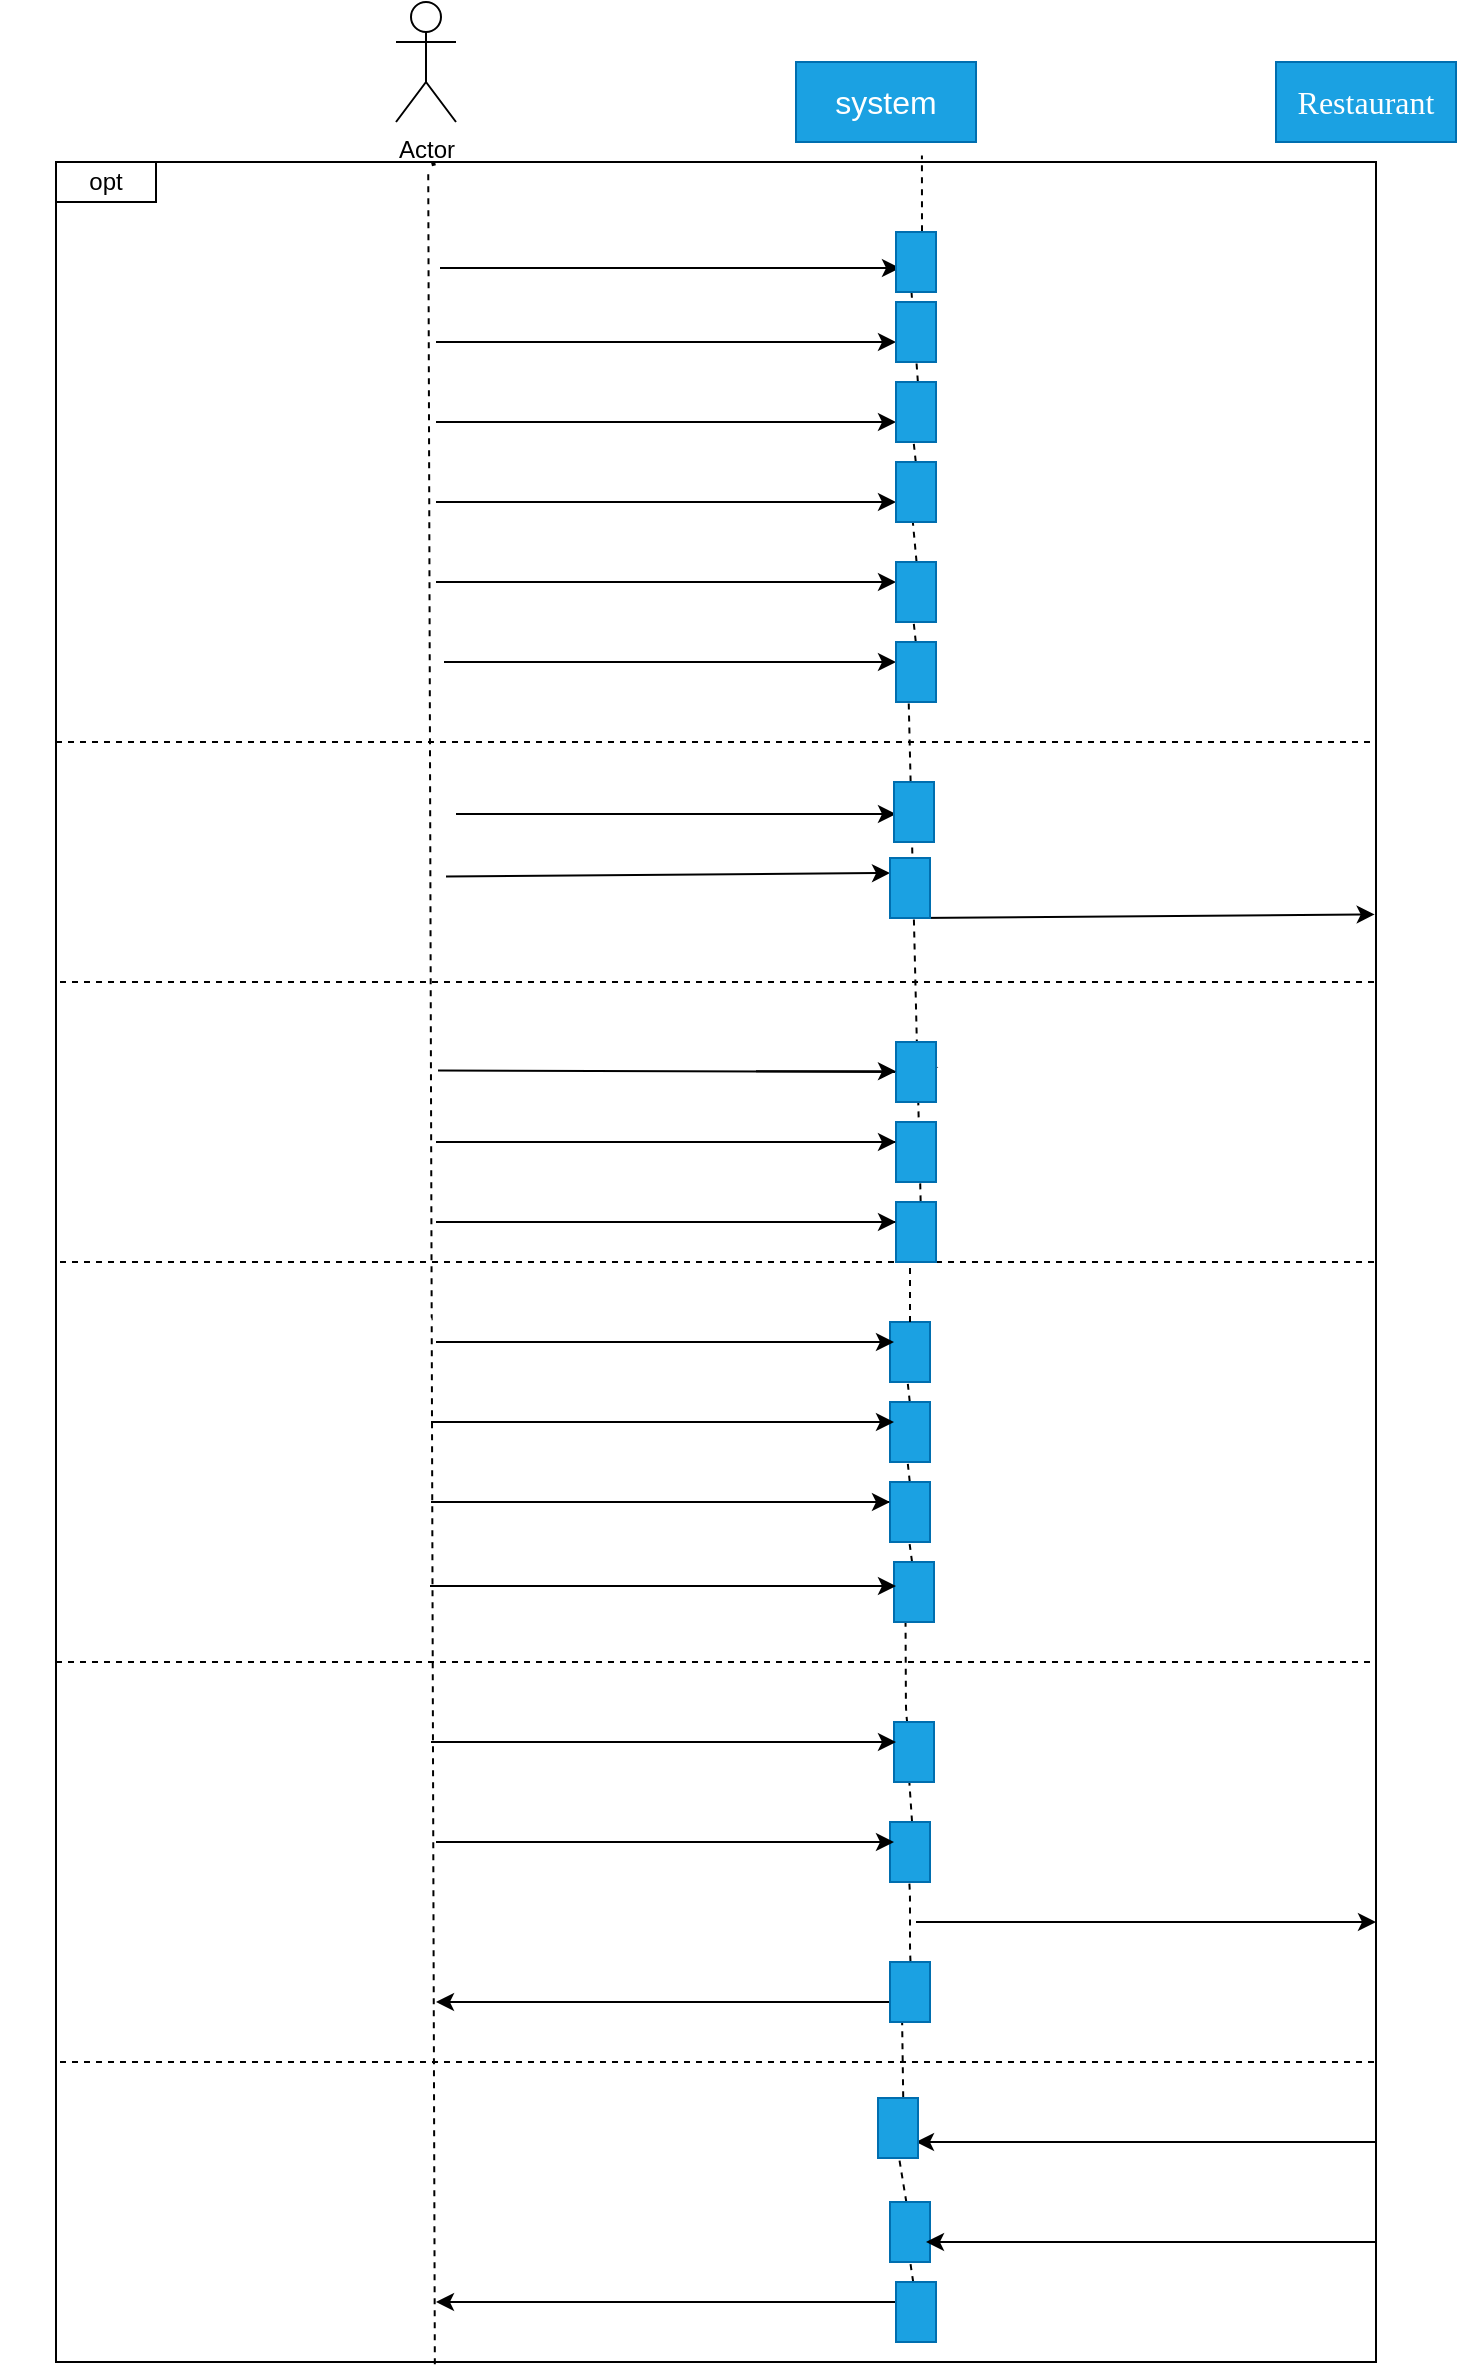 <mxfile>
    <diagram id="k-uJj1M8R2yqD_8UhKY_" name="第1頁">
        <mxGraphModel dx="390" dy="303" grid="1" gridSize="10" guides="1" tooltips="1" connect="1" arrows="1" fold="1" page="1" pageScale="1" pageWidth="1654" pageHeight="2336" math="0" shadow="0">
            <root>
                <mxCell id="0"/>
                <mxCell id="1" parent="0"/>
                <mxCell id="4" value="" style="whiteSpace=wrap;html=1;" parent="1" vertex="1">
                    <mxGeometry x="260" y="170" width="660" height="1100" as="geometry"/>
                </mxCell>
                <mxCell id="5" value="opt" style="shape=parallelogram;perimeter=parallelogramPerimeter;whiteSpace=wrap;html=1;fixedSize=1;size=0;" parent="1" vertex="1">
                    <mxGeometry x="260" y="170" width="50" height="20" as="geometry"/>
                </mxCell>
                <mxCell id="12" value="" style="endArrow=none;dashed=1;html=1;dashPattern=1 3;strokeWidth=2;fontSize=15;entryX=0.385;entryY=-0.001;entryDx=0;entryDy=0;entryPerimeter=0;" edge="1" parent="1" source="4">
                    <mxGeometry width="50" height="50" relative="1" as="geometry">
                        <mxPoint x="460" y="710" as="sourcePoint"/>
                        <mxPoint x="450" y="175.9" as="targetPoint"/>
                    </mxGeometry>
                </mxCell>
                <mxCell id="14" value="Actor" style="shape=umlActor;verticalLabelPosition=bottom;verticalAlign=top;html=1;outlineConnect=0;" vertex="1" parent="1">
                    <mxGeometry x="430" y="90" width="30" height="60" as="geometry"/>
                </mxCell>
                <mxCell id="15" value="&lt;font style=&quot;font-size: 16px;&quot;&gt;system&lt;/font&gt;" style="rounded=0;whiteSpace=wrap;html=1;fillColor=#1ba1e2;fontColor=#ffffff;strokeColor=#006EAF;" vertex="1" parent="1">
                    <mxGeometry x="630" y="120" width="90" height="40" as="geometry"/>
                </mxCell>
                <mxCell id="19" value="&lt;p style=&quot;margin: 0px; font-variant-numeric: normal; font-variant-east-asian: normal; font-variant-alternates: normal; font-kerning: auto; font-optical-sizing: auto; font-feature-settings: normal; font-variation-settings: normal; font-variant-position: normal; font-stretch: normal; font-size: 13px; line-height: normal; font-family: &amp;quot;Helvetica Neue&amp;quot;; text-align: start;&quot; class=&quot;p1&quot;&gt;&lt;font color=&quot;#ffffff&quot;&gt;1: User Registration and Login&lt;/font&gt;&lt;/p&gt;" style="text;html=1;align=center;verticalAlign=middle;whiteSpace=wrap;rounded=0;fontSize=16;fillColor=none;" vertex="1" parent="1">
                    <mxGeometry x="232" y="205" width="240" height="30" as="geometry"/>
                </mxCell>
                <mxCell id="21" value="" style="endArrow=classic;html=1;fontSize=16;fontColor=#FFFFFF;" edge="1" parent="1">
                    <mxGeometry width="50" height="50" relative="1" as="geometry">
                        <mxPoint x="450" y="260" as="sourcePoint"/>
                        <mxPoint x="680" y="260" as="targetPoint"/>
                    </mxGeometry>
                </mxCell>
                <mxCell id="22" value="&lt;p style=&quot;margin: 0px; font-variant-numeric: normal; font-variant-east-asian: normal; font-variant-alternates: normal; font-kerning: auto; font-optical-sizing: auto; font-feature-settings: normal; font-variation-settings: normal; font-variant-position: normal; font-stretch: normal; line-height: normal; font-family: &amp;quot;Helvetica Neue&amp;quot;; text-align: start;&quot; class=&quot;p1&quot;&gt;&lt;span style=&quot;caret-color: rgb(0, 0, 0); font-family: -webkit-standard;&quot;&gt;&lt;font style=&quot;font-size: 13px;&quot;&gt;Send Verification Code&lt;/font&gt;&lt;/span&gt;&lt;br&gt;&lt;/p&gt;" style="text;html=1;strokeColor=none;fillColor=none;align=center;verticalAlign=middle;whiteSpace=wrap;rounded=0;fontSize=16;fontColor=#FFFFFF;" vertex="1" parent="1">
                    <mxGeometry x="445" y="230" width="220" height="30" as="geometry"/>
                </mxCell>
                <mxCell id="23" value="" style="endArrow=classic;html=1;fontSize=16;fontColor=#FFFFFF;" edge="1" parent="1">
                    <mxGeometry width="50" height="50" relative="1" as="geometry">
                        <mxPoint x="450" y="300" as="sourcePoint"/>
                        <mxPoint x="680" y="300" as="targetPoint"/>
                    </mxGeometry>
                </mxCell>
                <mxCell id="24" value="&lt;p style=&quot;margin: 0px; font-variant-numeric: normal; font-variant-east-asian: normal; font-variant-alternates: normal; font-kerning: auto; font-optical-sizing: auto; font-feature-settings: normal; font-variation-settings: normal; font-variant-position: normal; font-stretch: normal; font-size: 13px; line-height: normal; font-family: &amp;quot;Helvetica Neue&amp;quot;; text-align: start;&quot; class=&quot;p1&quot;&gt;Submit Verification Code&lt;/p&gt;" style="text;html=1;strokeColor=none;fillColor=none;align=center;verticalAlign=middle;whiteSpace=wrap;rounded=0;fontSize=16;fontColor=#FFFFFF;" vertex="1" parent="1">
                    <mxGeometry x="450" y="270" width="220" height="30" as="geometry"/>
                </mxCell>
                <mxCell id="25" value="" style="endArrow=classic;html=1;fontSize=16;fontColor=#FFFFFF;" edge="1" parent="1">
                    <mxGeometry width="50" height="50" relative="1" as="geometry">
                        <mxPoint x="450" y="340" as="sourcePoint"/>
                        <mxPoint x="680" y="340" as="targetPoint"/>
                    </mxGeometry>
                </mxCell>
                <mxCell id="26" value="&lt;p style=&quot;margin: 0px; font-variant-numeric: normal; font-variant-east-asian: normal; font-variant-alternates: normal; font-kerning: auto; font-optical-sizing: auto; font-feature-settings: normal; font-variation-settings: normal; font-variant-position: normal; font-stretch: normal; line-height: normal; font-family: &amp;quot;Helvetica Neue&amp;quot;; text-align: start;&quot; class=&quot;p1&quot;&gt;&lt;span style=&quot;caret-color: rgb(0, 0, 0); font-family: -webkit-standard;&quot;&gt;&lt;font style=&quot;font-size: 13px;&quot;&gt;Registration Successful&lt;/font&gt;&lt;/span&gt;&lt;br&gt;&lt;/p&gt;" style="text;html=1;strokeColor=none;fillColor=none;align=center;verticalAlign=middle;whiteSpace=wrap;rounded=0;fontSize=16;fontColor=#FFFFFF;" vertex="1" parent="1">
                    <mxGeometry x="450" y="310" width="220" height="30" as="geometry"/>
                </mxCell>
                <mxCell id="27" value="" style="endArrow=classic;html=1;fontSize=13;fontColor=#FFFFFF;" edge="1" parent="1">
                    <mxGeometry width="50" height="50" relative="1" as="geometry">
                        <mxPoint x="450" y="380" as="sourcePoint"/>
                        <mxPoint x="680" y="380" as="targetPoint"/>
                    </mxGeometry>
                </mxCell>
                <mxCell id="28" value="&lt;p style=&quot;margin: 0px; font-variant-numeric: normal; font-variant-east-asian: normal; font-variant-alternates: normal; font-kerning: auto; font-optical-sizing: auto; font-feature-settings: normal; font-variation-settings: normal; font-variant-position: normal; font-stretch: normal; line-height: normal; font-family: &amp;quot;Helvetica Neue&amp;quot;; text-align: start;&quot; class=&quot;p1&quot;&gt;&lt;span style=&quot;caret-color: rgb(0, 0, 0); font-family: -webkit-standard;&quot;&gt;&lt;font style=&quot;font-size: 13px;&quot;&gt;Login Request&lt;/font&gt;&lt;/span&gt;&lt;br&gt;&lt;/p&gt;" style="text;html=1;strokeColor=none;fillColor=none;align=center;verticalAlign=middle;whiteSpace=wrap;rounded=0;fontSize=16;fontColor=#FFFFFF;" vertex="1" parent="1">
                    <mxGeometry x="460" y="350" width="220" height="30" as="geometry"/>
                </mxCell>
                <mxCell id="29" value="" style="endArrow=classic;html=1;fontSize=13;fontColor=#FFFFFF;" edge="1" parent="1">
                    <mxGeometry width="50" height="50" relative="1" as="geometry">
                        <mxPoint x="454" y="420" as="sourcePoint"/>
                        <mxPoint x="680" y="420" as="targetPoint"/>
                    </mxGeometry>
                </mxCell>
                <mxCell id="31" value="&lt;p style=&quot;margin: 0px; font-variant-numeric: normal; font-variant-east-asian: normal; font-variant-alternates: normal; font-kerning: auto; font-optical-sizing: auto; font-feature-settings: normal; font-variation-settings: normal; font-variant-position: normal; font-stretch: normal; line-height: normal; font-family: &amp;quot;Helvetica Neue&amp;quot;; text-align: start;&quot; class=&quot;p1&quot;&gt;&lt;span style=&quot;caret-color: rgb(0, 0, 0); font-family: -webkit-standard;&quot;&gt;&lt;font style=&quot;font-size: 13px;&quot;&gt;Login Successful&lt;/font&gt;&lt;/span&gt;&lt;br&gt;&lt;/p&gt;" style="text;html=1;strokeColor=none;fillColor=none;align=center;verticalAlign=middle;whiteSpace=wrap;rounded=0;fontSize=16;fontColor=#FFFFFF;" vertex="1" parent="1">
                    <mxGeometry x="451" y="390" width="220" height="30" as="geometry"/>
                </mxCell>
                <mxCell id="35" value="" style="endArrow=none;dashed=1;html=1;fontSize=13;fontColor=#FFFFFF;" edge="1" parent="1">
                    <mxGeometry width="50" height="50" relative="1" as="geometry">
                        <mxPoint x="260" y="460" as="sourcePoint"/>
                        <mxPoint x="920" y="460" as="targetPoint"/>
                    </mxGeometry>
                </mxCell>
                <mxCell id="36" value="&lt;p style=&quot;margin: 0px; font-variant-numeric: normal; font-variant-east-asian: normal; font-variant-alternates: normal; font-kerning: auto; font-optical-sizing: auto; font-feature-settings: normal; font-variation-settings: normal; font-variant-position: normal; font-stretch: normal; font-size: 13px; line-height: normal; font-family: &amp;quot;Helvetica Neue&amp;quot;; text-align: start;&quot; class=&quot;p1&quot;&gt;&lt;font color=&quot;#ffffff&quot;&gt;2.&lt;span style=&quot;background-color: initial;&quot;&gt;Create a Food Order Activity&lt;/span&gt;&lt;/font&gt;&lt;/p&gt;" style="text;html=1;align=center;verticalAlign=middle;whiteSpace=wrap;rounded=0;fontSize=16;fillColor=none;" vertex="1" parent="1">
                    <mxGeometry x="232" y="470" width="240" height="30" as="geometry"/>
                </mxCell>
                <mxCell id="39" value="" style="endArrow=classic;html=1;fontSize=13;fontColor=#FFFFFF;entryX=0;entryY=0.25;entryDx=0;entryDy=0;" edge="1" parent="1" target="127">
                    <mxGeometry width="50" height="50" relative="1" as="geometry">
                        <mxPoint x="455" y="527.29" as="sourcePoint"/>
                        <mxPoint x="670" y="527" as="targetPoint"/>
                    </mxGeometry>
                </mxCell>
                <mxCell id="41" value="&lt;p style=&quot;margin: 0px; font-variant-numeric: normal; font-variant-east-asian: normal; font-variant-alternates: normal; font-kerning: auto; font-optical-sizing: auto; font-feature-settings: normal; font-variation-settings: normal; font-variant-position: normal; font-stretch: normal; line-height: normal; font-family: &amp;quot;Helvetica Neue&amp;quot;; text-align: start;&quot; class=&quot;p1&quot;&gt;&lt;span style=&quot;caret-color: rgb(0, 0, 0); font-family: -webkit-standard;&quot;&gt;&lt;font style=&quot;font-size: 13px;&quot;&gt;Event Created Successfully&lt;/font&gt;&lt;/span&gt;&lt;br&gt;&lt;/p&gt;" style="text;html=1;strokeColor=none;fillColor=none;align=center;verticalAlign=middle;whiteSpace=wrap;rounded=0;fontSize=16;fontColor=#FFFFFF;" vertex="1" parent="1">
                    <mxGeometry x="460" y="496" width="220" height="30" as="geometry"/>
                </mxCell>
                <mxCell id="42" value="&lt;span style=&quot;caret-color: rgb(0, 0, 0); font-family: -webkit-standard; font-size: medium; text-align: start;&quot;&gt;Restaurant&lt;/span&gt;" style="rounded=0;whiteSpace=wrap;html=1;fillColor=#1ba1e2;fontColor=#ffffff;strokeColor=#006EAF;" vertex="1" parent="1">
                    <mxGeometry x="870" y="120" width="90" height="40" as="geometry"/>
                </mxCell>
                <mxCell id="43" value="" style="endArrow=classic;html=1;fontSize=13;fontColor=#FFFFFF;exitX=0;exitY=1;exitDx=0;exitDy=0;entryX=0.999;entryY=0.342;entryDx=0;entryDy=0;entryPerimeter=0;" edge="1" parent="1" source="45" target="4">
                    <mxGeometry width="50" height="50" relative="1" as="geometry">
                        <mxPoint x="682" y="594" as="sourcePoint"/>
                        <mxPoint x="920" y="590" as="targetPoint"/>
                    </mxGeometry>
                </mxCell>
                <mxCell id="45" value="&lt;p style=&quot;margin: 0px; font-variant-numeric: normal; font-variant-east-asian: normal; font-variant-alternates: normal; font-kerning: auto; font-optical-sizing: auto; font-feature-settings: normal; font-variation-settings: normal; font-variant-position: normal; font-stretch: normal; line-height: normal; font-family: &amp;quot;Helvetica Neue&amp;quot;; text-align: start;&quot; class=&quot;p1&quot;&gt;&lt;span style=&quot;caret-color: rgb(0, 0, 0); font-family: -webkit-standard;&quot;&gt;&lt;font style=&quot;font-size: 13px;&quot;&gt;Send Event Notification&lt;/font&gt;&lt;/span&gt;&lt;br&gt;&lt;/p&gt;" style="text;html=1;strokeColor=none;fillColor=none;align=center;verticalAlign=middle;whiteSpace=wrap;rounded=0;fontSize=16;fontColor=#FFFFFF;" vertex="1" parent="1">
                    <mxGeometry x="690" y="518" width="220" height="30" as="geometry"/>
                </mxCell>
                <mxCell id="46" value="" style="endArrow=none;dashed=1;html=1;fontSize=13;fontColor=#FFFFFF;" edge="1" parent="1">
                    <mxGeometry width="50" height="50" relative="1" as="geometry">
                        <mxPoint x="262" y="580" as="sourcePoint"/>
                        <mxPoint x="922" y="580" as="targetPoint"/>
                    </mxGeometry>
                </mxCell>
                <mxCell id="48" value="" style="endArrow=none;dashed=1;html=1;fontSize=13;fontColor=#FFFFFF;entryX=0.282;entryY=0.003;entryDx=0;entryDy=0;entryPerimeter=0;exitX=0.287;exitY=1.001;exitDx=0;exitDy=0;exitPerimeter=0;" edge="1" parent="1" source="4" target="4">
                    <mxGeometry width="50" height="50" relative="1" as="geometry">
                        <mxPoint x="450" y="840" as="sourcePoint"/>
                        <mxPoint x="680" y="500" as="targetPoint"/>
                    </mxGeometry>
                </mxCell>
                <mxCell id="49" value="" style="endArrow=none;dashed=1;html=1;fontSize=13;fontColor=#FFFFFF;entryX=0.656;entryY=-0.003;entryDx=0;entryDy=0;entryPerimeter=0;exitX=0.652;exitY=0.989;exitDx=0;exitDy=0;exitPerimeter=0;startArrow=none;" edge="1" parent="1" source="104" target="4">
                    <mxGeometry width="50" height="50" relative="1" as="geometry">
                        <mxPoint x="690" y="838" as="sourcePoint"/>
                        <mxPoint x="686.12" y="170.0" as="targetPoint"/>
                    </mxGeometry>
                </mxCell>
                <mxCell id="51" value="&lt;p style=&quot;margin: 0px; font-variant-numeric: normal; font-variant-east-asian: normal; font-variant-alternates: normal; font-kerning: auto; font-optical-sizing: auto; font-feature-settings: normal; font-variation-settings: normal; font-variant-position: normal; font-stretch: normal; font-size: 13px; line-height: normal; font-family: &amp;quot;Helvetica Neue&amp;quot;; text-align: start;&quot; class=&quot;p1&quot;&gt;&lt;font color=&quot;#ffffff&quot;&gt;&lt;font style=&quot;font-size: 13px;&quot;&gt;3.&lt;/font&gt;&lt;span style=&quot;background-color: initial;&quot;&gt;Select Food Items and Submit Orders&lt;/span&gt;&lt;/font&gt;&lt;/p&gt;" style="text;html=1;align=center;verticalAlign=middle;whiteSpace=wrap;rounded=0;fontSize=16;fillColor=none;" vertex="1" parent="1">
                    <mxGeometry x="262" y="590" width="188" height="30" as="geometry"/>
                </mxCell>
                <mxCell id="52" value="" style="endArrow=classic;html=1;fontSize=13;fontColor=#FFFFFF;" edge="1" parent="1">
                    <mxGeometry width="50" height="50" relative="1" as="geometry">
                        <mxPoint x="450" y="660" as="sourcePoint"/>
                        <mxPoint x="690" y="660" as="targetPoint"/>
                    </mxGeometry>
                </mxCell>
                <mxCell id="53" value="" style="endArrow=classic;html=1;fontSize=13;fontColor=#FFFFFF;" edge="1" parent="1">
                    <mxGeometry width="50" height="50" relative="1" as="geometry">
                        <mxPoint x="450" y="700" as="sourcePoint"/>
                        <mxPoint x="690" y="700" as="targetPoint"/>
                    </mxGeometry>
                </mxCell>
                <mxCell id="54" value="&lt;p style=&quot;margin: 0px; font-variant-numeric: normal; font-variant-east-asian: normal; font-variant-alternates: normal; font-kerning: auto; font-optical-sizing: auto; font-feature-settings: normal; font-variation-settings: normal; font-variant-position: normal; font-stretch: normal; line-height: normal; font-family: &amp;quot;Helvetica Neue&amp;quot;; text-align: start;&quot; class=&quot;p1&quot;&gt;&lt;span style=&quot;caret-color: rgb(0, 0, 0); font-family: -webkit-standard;&quot;&gt;&lt;font style=&quot;font-size: 13px;&quot;&gt;Submit Order&lt;/font&gt;&lt;/span&gt;&lt;br&gt;&lt;/p&gt;" style="text;html=1;strokeColor=none;fillColor=none;align=center;verticalAlign=middle;whiteSpace=wrap;rounded=0;fontSize=16;fontColor=#FFFFFF;" vertex="1" parent="1">
                    <mxGeometry x="445" y="630" width="220" height="30" as="geometry"/>
                </mxCell>
                <mxCell id="55" value="&lt;p style=&quot;margin: 0px; font-variant-numeric: normal; font-variant-east-asian: normal; font-variant-alternates: normal; font-kerning: auto; font-optical-sizing: auto; font-feature-settings: normal; font-variation-settings: normal; font-variant-position: normal; font-stretch: normal; line-height: normal; font-family: &amp;quot;Helvetica Neue&amp;quot;; text-align: start;&quot; class=&quot;p1&quot;&gt;&lt;span style=&quot;caret-color: rgb(0, 0, 0); font-family: -webkit-standard;&quot;&gt;&lt;font style=&quot;font-size: 13px;&quot;&gt;Order Submission Successful&lt;/font&gt;&lt;/span&gt;&lt;br&gt;&lt;/p&gt;" style="text;html=1;strokeColor=none;fillColor=none;align=center;verticalAlign=middle;whiteSpace=wrap;rounded=0;fontSize=16;fontColor=#FFFFFF;" vertex="1" parent="1">
                    <mxGeometry x="460" y="670" width="220" height="30" as="geometry"/>
                </mxCell>
                <mxCell id="56" value="" style="endArrow=none;dashed=1;html=1;fontSize=13;fontColor=#FFFFFF;" edge="1" parent="1">
                    <mxGeometry width="50" height="50" relative="1" as="geometry">
                        <mxPoint x="262" y="720" as="sourcePoint"/>
                        <mxPoint x="922" y="720" as="targetPoint"/>
                    </mxGeometry>
                </mxCell>
                <mxCell id="57" value="&lt;p style=&quot;margin: 0px; font-variant-numeric: normal; font-variant-east-asian: normal; font-variant-alternates: normal; font-kerning: auto; font-optical-sizing: auto; font-feature-settings: normal; font-variation-settings: normal; font-variant-position: normal; font-stretch: normal; font-size: 13px; line-height: normal; font-family: &amp;quot;Helvetica Neue&amp;quot;; text-align: start;&quot; class=&quot;p1&quot;&gt;&lt;font color=&quot;#ffffff&quot;&gt;4.&lt;span style=&quot;background-color: initial;&quot;&gt;View Order Status and Details&lt;/span&gt;&lt;/font&gt;&lt;/p&gt;" style="text;html=1;align=center;verticalAlign=middle;whiteSpace=wrap;rounded=0;fontSize=16;fillColor=none;" vertex="1" parent="1">
                    <mxGeometry x="262" y="730" width="188" height="30" as="geometry"/>
                </mxCell>
                <mxCell id="59" value="" style="endArrow=classic;html=1;fontSize=13;fontColor=#FFFFFF;" edge="1" parent="1">
                    <mxGeometry width="50" height="50" relative="1" as="geometry">
                        <mxPoint x="450" y="760" as="sourcePoint"/>
                        <mxPoint x="690" y="760" as="targetPoint"/>
                    </mxGeometry>
                </mxCell>
                <mxCell id="60" value="&lt;p style=&quot;margin: 0px; font-variant-numeric: normal; font-variant-east-asian: normal; font-variant-alternates: normal; font-kerning: auto; font-optical-sizing: auto; font-feature-settings: normal; font-variation-settings: normal; font-variant-position: normal; font-stretch: normal; line-height: normal; font-family: &amp;quot;Helvetica Neue&amp;quot;; text-align: start;&quot; class=&quot;p1&quot;&gt;&lt;span style=&quot;caret-color: rgb(0, 0, 0); font-family: -webkit-standard;&quot;&gt;&lt;font style=&quot;font-size: 13px;&quot;&gt;Order Status List&lt;/font&gt;&lt;/span&gt;&lt;br&gt;&lt;/p&gt;" style="text;html=1;strokeColor=none;fillColor=none;align=center;verticalAlign=middle;whiteSpace=wrap;rounded=0;fontSize=16;fontColor=#FFFFFF;" vertex="1" parent="1">
                    <mxGeometry x="460" y="770" width="220" height="30" as="geometry"/>
                </mxCell>
                <mxCell id="62" value="" style="endArrow=classic;html=1;fontSize=13;fontColor=#FFFFFF;" edge="1" parent="1">
                    <mxGeometry width="50" height="50" relative="1" as="geometry">
                        <mxPoint x="447.5" y="800" as="sourcePoint"/>
                        <mxPoint x="692.5" y="800" as="targetPoint"/>
                    </mxGeometry>
                </mxCell>
                <mxCell id="63" value="" style="endArrow=classic;html=1;fontSize=13;fontColor=#FFFFFF;" edge="1" parent="1">
                    <mxGeometry width="50" height="50" relative="1" as="geometry">
                        <mxPoint x="447" y="882" as="sourcePoint"/>
                        <mxPoint x="692" y="882" as="targetPoint"/>
                    </mxGeometry>
                </mxCell>
                <mxCell id="64" value="&lt;p style=&quot;margin: 0px; font-variant-numeric: normal; font-variant-east-asian: normal; font-variant-alternates: normal; font-kerning: auto; font-optical-sizing: auto; font-feature-settings: normal; font-variation-settings: normal; font-variant-position: normal; font-stretch: normal; line-height: normal; font-family: &amp;quot;Helvetica Neue&amp;quot;; text-align: start;&quot; class=&quot;p1&quot;&gt;&lt;span style=&quot;caret-color: rgb(0, 0, 0); font-family: -webkit-standard;&quot;&gt;&lt;font style=&quot;font-size: 13px;&quot;&gt;View Order Details&lt;/font&gt;&lt;/span&gt;&lt;br&gt;&lt;/p&gt;" style="text;html=1;strokeColor=none;fillColor=none;align=center;verticalAlign=middle;whiteSpace=wrap;rounded=0;fontSize=16;fontColor=#FFFFFF;" vertex="1" parent="1">
                    <mxGeometry x="451" y="810" width="220" height="30" as="geometry"/>
                </mxCell>
                <mxCell id="65" value="&lt;p style=&quot;margin: 0px; font-variant-numeric: normal; font-variant-east-asian: normal; font-variant-alternates: normal; font-kerning: auto; font-optical-sizing: auto; font-feature-settings: normal; font-variation-settings: normal; font-variant-position: normal; font-stretch: normal; line-height: normal; font-family: &amp;quot;Helvetica Neue&amp;quot;; text-align: start;&quot; class=&quot;p1&quot;&gt;&lt;span style=&quot;caret-color: rgb(0, 0, 0); font-family: -webkit-standard;&quot;&gt;&lt;font style=&quot;font-size: 13px;&quot;&gt;Order Details&lt;/font&gt;&lt;/span&gt;&lt;br&gt;&lt;/p&gt;" style="text;html=1;strokeColor=none;fillColor=none;align=center;verticalAlign=middle;whiteSpace=wrap;rounded=0;fontSize=16;fontColor=#FFFFFF;" vertex="1" parent="1">
                    <mxGeometry x="445" y="850" width="220" height="30" as="geometry"/>
                </mxCell>
                <mxCell id="66" value="" style="endArrow=none;dashed=1;html=1;fontSize=13;fontColor=#FFFFFF;" edge="1" parent="1">
                    <mxGeometry width="50" height="50" relative="1" as="geometry">
                        <mxPoint x="260" y="920" as="sourcePoint"/>
                        <mxPoint x="920" y="920" as="targetPoint"/>
                    </mxGeometry>
                </mxCell>
                <mxCell id="68" value="" style="endArrow=classic;html=1;fontSize=13;fontColor=#FFFFFF;" edge="1" parent="1">
                    <mxGeometry width="50" height="50" relative="1" as="geometry">
                        <mxPoint x="452" y="223" as="sourcePoint"/>
                        <mxPoint x="682" y="223" as="targetPoint"/>
                    </mxGeometry>
                </mxCell>
                <mxCell id="69" value="&lt;p style=&quot;margin: 0px; font-variant-numeric: normal; font-variant-east-asian: normal; font-variant-alternates: normal; font-kerning: auto; font-optical-sizing: auto; font-feature-settings: normal; font-variation-settings: normal; font-variant-position: normal; font-stretch: normal; line-height: normal; font-family: &amp;quot;Helvetica Neue&amp;quot;; text-align: start;&quot; class=&quot;p1&quot;&gt;&lt;span style=&quot;font-size: 13px;&quot;&gt;&amp;nbsp;User Registration and Login&lt;/span&gt;&lt;br&gt;&lt;/p&gt;" style="text;html=1;strokeColor=none;fillColor=none;align=center;verticalAlign=middle;whiteSpace=wrap;rounded=0;fontSize=16;fontColor=#FFFFFF;" vertex="1" parent="1">
                    <mxGeometry x="450" y="190" width="220" height="30" as="geometry"/>
                </mxCell>
                <mxCell id="71" value="" style="endArrow=classic;html=1;fontSize=13;fontColor=#FFFFFF;exitX=0;exitY=0;exitDx=0;exitDy=0;" edge="1" parent="1" source="41">
                    <mxGeometry width="50" height="50" relative="1" as="geometry">
                        <mxPoint x="550" y="490" as="sourcePoint"/>
                        <mxPoint x="680" y="496" as="targetPoint"/>
                    </mxGeometry>
                </mxCell>
                <mxCell id="72" value="&lt;p style=&quot;margin: 0px; font-variant-numeric: normal; font-variant-east-asian: normal; font-variant-alternates: normal; font-kerning: auto; font-optical-sizing: auto; font-feature-settings: normal; font-variation-settings: normal; font-variant-position: normal; font-stretch: normal; line-height: normal; font-family: &amp;quot;Helvetica Neue&amp;quot;; text-align: start;&quot; class=&quot;p1&quot;&gt;&lt;span style=&quot;caret-color: rgb(0, 0, 0); font-family: -webkit-standard;&quot;&gt;&lt;font style=&quot;font-size: 13px;&quot;&gt;Create Ordering Event&lt;/font&gt;&lt;/span&gt;&lt;br&gt;&lt;/p&gt;" style="text;html=1;strokeColor=none;fillColor=none;align=center;verticalAlign=middle;whiteSpace=wrap;rounded=0;fontSize=16;fontColor=#FFFFFF;" vertex="1" parent="1">
                    <mxGeometry x="460" y="460" width="220" height="36" as="geometry"/>
                </mxCell>
                <mxCell id="73" value="" style="endArrow=classic;html=1;fontSize=13;fontColor=#FFFFFF;startArrow=none;" edge="1" parent="1" source="133">
                    <mxGeometry width="50" height="50" relative="1" as="geometry">
                        <mxPoint x="451" y="624.29" as="sourcePoint"/>
                        <mxPoint x="691" y="624.29" as="targetPoint"/>
                    </mxGeometry>
                </mxCell>
                <mxCell id="74" value="&lt;p style=&quot;margin: 0px; font-variant-numeric: normal; font-variant-east-asian: normal; font-variant-alternates: normal; font-kerning: auto; font-optical-sizing: auto; font-feature-settings: normal; font-variation-settings: normal; font-variant-position: normal; font-stretch: normal; line-height: normal; font-family: &amp;quot;Helvetica Neue&amp;quot;; text-align: start;&quot; class=&quot;p1&quot;&gt;&lt;span style=&quot;caret-color: rgb(0, 0, 0); font-family: -webkit-standard;&quot;&gt;&lt;font style=&quot;font-size: 13px;&quot;&gt;Select Meals and Submit Order&lt;/font&gt;&lt;/span&gt;&lt;br&gt;&lt;/p&gt;" style="text;html=1;strokeColor=none;fillColor=none;align=center;verticalAlign=middle;whiteSpace=wrap;rounded=0;fontSize=16;fontColor=#FFFFFF;" vertex="1" parent="1">
                    <mxGeometry x="460" y="590" width="220" height="30" as="geometry"/>
                </mxCell>
                <mxCell id="75" value="" style="endArrow=classic;html=1;fontSize=13;fontColor=#FFFFFF;" edge="1" parent="1">
                    <mxGeometry width="50" height="50" relative="1" as="geometry">
                        <mxPoint x="447.5" y="840" as="sourcePoint"/>
                        <mxPoint x="692.5" y="840" as="targetPoint"/>
                    </mxGeometry>
                </mxCell>
                <mxCell id="76" value="&lt;p style=&quot;margin: 0px; font-variant-numeric: normal; font-variant-east-asian: normal; font-variant-alternates: normal; font-kerning: auto; font-optical-sizing: auto; font-feature-settings: normal; font-variation-settings: normal; font-variant-position: normal; font-stretch: normal; line-height: normal; font-family: &amp;quot;Helvetica Neue&amp;quot;; text-align: start;&quot; class=&quot;p1&quot;&gt;&lt;span style=&quot;caret-color: rgb(0, 0, 0); font-family: -webkit-standard;&quot;&gt;&lt;font style=&quot;font-size: 13px;&quot;&gt;Check Order Status&lt;/font&gt;&lt;/span&gt;&lt;br&gt;&lt;/p&gt;" style="text;html=1;strokeColor=none;fillColor=none;align=center;verticalAlign=middle;whiteSpace=wrap;rounded=0;fontSize=16;fontColor=#FFFFFF;" vertex="1" parent="1">
                    <mxGeometry x="460" y="730" width="220" height="30" as="geometry"/>
                </mxCell>
                <mxCell id="77" value="&lt;p style=&quot;margin: 0px; font-variant-numeric: normal; font-variant-east-asian: normal; font-variant-alternates: normal; font-kerning: auto; font-optical-sizing: auto; font-feature-settings: normal; font-variation-settings: normal; font-variant-position: normal; font-stretch: normal; font-size: 13px; line-height: normal; font-family: &amp;quot;Helvetica Neue&amp;quot;; text-align: start;&quot; class=&quot;p1&quot;&gt;&lt;font color=&quot;#ffffff&quot;&gt;5.&lt;span style=&quot;background-color: initial;&quot;&gt;Manage Orders&lt;/span&gt;&lt;/font&gt;&lt;/p&gt;" style="text;html=1;align=center;verticalAlign=middle;whiteSpace=wrap;rounded=0;fontSize=16;fillColor=none;" vertex="1" parent="1">
                    <mxGeometry x="232" y="920" width="188" height="30" as="geometry"/>
                </mxCell>
                <mxCell id="78" value="" style="endArrow=classic;html=1;fontSize=13;fontColor=#FFFFFF;" edge="1" parent="1">
                    <mxGeometry width="50" height="50" relative="1" as="geometry">
                        <mxPoint x="447.5" y="960" as="sourcePoint"/>
                        <mxPoint x="692.5" y="960" as="targetPoint"/>
                    </mxGeometry>
                </mxCell>
                <mxCell id="79" value="" style="endArrow=classic;html=1;fontSize=13;fontColor=#FFFFFF;" edge="1" parent="1">
                    <mxGeometry width="50" height="50" relative="1" as="geometry">
                        <mxPoint x="450" y="1010" as="sourcePoint"/>
                        <mxPoint x="695" y="1010" as="targetPoint"/>
                    </mxGeometry>
                </mxCell>
                <mxCell id="80" value="" style="endArrow=classic;html=1;fontSize=13;fontColor=#FFFFFF;" edge="1" parent="1">
                    <mxGeometry width="50" height="50" relative="1" as="geometry">
                        <mxPoint x="690" y="1050" as="sourcePoint"/>
                        <mxPoint x="920" y="1050" as="targetPoint"/>
                    </mxGeometry>
                </mxCell>
                <mxCell id="82" value="" style="endArrow=classic;html=1;fontSize=13;fontColor=#FFFFFF;" edge="1" parent="1">
                    <mxGeometry width="50" height="50" relative="1" as="geometry">
                        <mxPoint x="690" y="1090" as="sourcePoint"/>
                        <mxPoint x="450" y="1090" as="targetPoint"/>
                    </mxGeometry>
                </mxCell>
                <mxCell id="83" value="&lt;p style=&quot;margin: 0px; font-variant-numeric: normal; font-variant-east-asian: normal; font-variant-alternates: normal; font-kerning: auto; font-optical-sizing: auto; font-feature-settings: normal; font-variation-settings: normal; font-variant-position: normal; font-stretch: normal; line-height: normal; font-family: &amp;quot;Helvetica Neue&amp;quot;; text-align: start;&quot; class=&quot;p1&quot;&gt;&lt;span style=&quot;caret-color: rgb(0, 0, 0); font-family: -webkit-standard;&quot;&gt;&lt;font style=&quot;font-size: 13px;&quot;&gt;View Orders&lt;/font&gt;&lt;/span&gt;&lt;br&gt;&lt;/p&gt;" style="text;html=1;strokeColor=none;fillColor=none;align=center;verticalAlign=middle;whiteSpace=wrap;rounded=0;fontSize=16;fontColor=#FFFFFF;" vertex="1" parent="1">
                    <mxGeometry x="451" y="930" width="220" height="30" as="geometry"/>
                </mxCell>
                <mxCell id="84" value="&lt;p style=&quot;margin: 0px; font-variant-numeric: normal; font-variant-east-asian: normal; font-variant-alternates: normal; font-kerning: auto; font-optical-sizing: auto; font-feature-settings: normal; font-variation-settings: normal; font-variant-position: normal; font-stretch: normal; line-height: normal; font-family: &amp;quot;Helvetica Neue&amp;quot;; text-align: start;&quot; class=&quot;p1&quot;&gt;&lt;span style=&quot;caret-color: rgb(0, 0, 0); font-family: -webkit-standard;&quot;&gt;&lt;font style=&quot;font-size: 13px;&quot;&gt;Aggregate Orders&lt;/font&gt;&lt;/span&gt;&lt;br&gt;&lt;/p&gt;" style="text;html=1;strokeColor=none;fillColor=none;align=center;verticalAlign=middle;whiteSpace=wrap;rounded=0;fontSize=16;fontColor=#FFFFFF;" vertex="1" parent="1">
                    <mxGeometry x="450" y="980" width="220" height="30" as="geometry"/>
                </mxCell>
                <mxCell id="85" value="&lt;p style=&quot;margin: 0px; font-variant-numeric: normal; font-variant-east-asian: normal; font-variant-alternates: normal; font-kerning: auto; font-optical-sizing: auto; font-feature-settings: normal; font-variation-settings: normal; font-variant-position: normal; font-stretch: normal; line-height: normal; font-family: &amp;quot;Helvetica Neue&amp;quot;; text-align: start;&quot; class=&quot;p1&quot;&gt;&lt;span style=&quot;caret-color: rgb(0, 0, 0); font-family: -webkit-standard;&quot;&gt;&lt;font style=&quot;font-size: 13px;&quot;&gt;Send Orders&lt;/font&gt;&lt;/span&gt;&lt;br&gt;&lt;/p&gt;" style="text;html=1;strokeColor=none;fillColor=none;align=center;verticalAlign=middle;whiteSpace=wrap;rounded=0;fontSize=16;fontColor=#FFFFFF;" vertex="1" parent="1">
                    <mxGeometry x="690" y="1016" width="220" height="30" as="geometry"/>
                </mxCell>
                <mxCell id="86" value="&lt;p style=&quot;margin: 0px; font-variant-numeric: normal; font-variant-east-asian: normal; font-variant-alternates: normal; font-kerning: auto; font-optical-sizing: auto; font-feature-settings: normal; font-variation-settings: normal; font-variant-position: normal; font-stretch: normal; line-height: normal; font-family: &amp;quot;Helvetica Neue&amp;quot;; text-align: start;&quot; class=&quot;p1&quot;&gt;&lt;span style=&quot;caret-color: rgb(0, 0, 0); font-family: -webkit-standard;&quot;&gt;&lt;font style=&quot;font-size: 13px;&quot;&gt;Submission Successful&lt;/font&gt;&lt;/span&gt;&lt;br&gt;&lt;/p&gt;" style="text;html=1;strokeColor=none;fillColor=none;align=center;verticalAlign=middle;whiteSpace=wrap;rounded=0;fontSize=16;fontColor=#FFFFFF;" vertex="1" parent="1">
                    <mxGeometry x="460" y="1060" width="220" height="30" as="geometry"/>
                </mxCell>
                <mxCell id="88" value="" style="endArrow=none;dashed=1;html=1;fontSize=13;fontColor=#FFFFFF;" edge="1" parent="1">
                    <mxGeometry width="50" height="50" relative="1" as="geometry">
                        <mxPoint x="262" y="1120" as="sourcePoint"/>
                        <mxPoint x="922" y="1120" as="targetPoint"/>
                    </mxGeometry>
                </mxCell>
                <mxCell id="89" value="&lt;p style=&quot;margin: 0px; font-variant-numeric: normal; font-variant-east-asian: normal; font-variant-alternates: normal; font-kerning: auto; font-optical-sizing: auto; font-feature-settings: normal; font-variation-settings: normal; font-variant-position: normal; font-stretch: normal; font-size: 13px; line-height: normal; font-family: &amp;quot;Helvetica Neue&amp;quot;; text-align: start;&quot; class=&quot;p1&quot;&gt;&lt;font color=&quot;#ffffff&quot;&gt;Send Notifications&lt;/font&gt;&lt;/p&gt;" style="text;html=1;align=center;verticalAlign=middle;whiteSpace=wrap;rounded=0;fontSize=16;fillColor=none;" vertex="1" parent="1">
                    <mxGeometry x="242" y="1120" width="188" height="30" as="geometry"/>
                </mxCell>
                <mxCell id="91" value="" style="endArrow=classic;html=1;fontSize=13;fontColor=#FFFFFF;" edge="1" parent="1">
                    <mxGeometry width="50" height="50" relative="1" as="geometry">
                        <mxPoint x="690" y="1240" as="sourcePoint"/>
                        <mxPoint x="450" y="1240" as="targetPoint"/>
                    </mxGeometry>
                </mxCell>
                <mxCell id="92" value="&lt;p style=&quot;margin: 0px; font-variant-numeric: normal; font-variant-east-asian: normal; font-variant-alternates: normal; font-kerning: auto; font-optical-sizing: auto; font-feature-settings: normal; font-variation-settings: normal; font-variant-position: normal; font-stretch: normal; line-height: normal; font-family: &amp;quot;Helvetica Neue&amp;quot;; text-align: start;&quot; class=&quot;p1&quot;&gt;&lt;span style=&quot;caret-color: rgb(0, 0, 0); font-family: -webkit-standard;&quot;&gt;&lt;font style=&quot;font-size: 13px;&quot;&gt;Notification&lt;/font&gt;&lt;/span&gt;&lt;br&gt;&lt;/p&gt;" style="text;html=1;strokeColor=none;fillColor=none;align=center;verticalAlign=middle;whiteSpace=wrap;rounded=0;fontSize=16;fontColor=#FFFFFF;" vertex="1" parent="1">
                    <mxGeometry x="460" y="1210" width="220" height="30" as="geometry"/>
                </mxCell>
                <mxCell id="93" value="" style="endArrow=classic;html=1;fontSize=13;fontColor=#FFFFFF;" edge="1" parent="1">
                    <mxGeometry width="50" height="50" relative="1" as="geometry">
                        <mxPoint x="920" y="1160.0" as="sourcePoint"/>
                        <mxPoint x="690" y="1160" as="targetPoint"/>
                    </mxGeometry>
                </mxCell>
                <mxCell id="95" value="" style="endArrow=classic;html=1;fontSize=13;fontColor=#FFFFFF;startArrow=none;" edge="1" parent="1">
                    <mxGeometry width="50" height="50" relative="1" as="geometry">
                        <mxPoint x="920" y="1210" as="sourcePoint"/>
                        <mxPoint x="685" y="1210.0" as="targetPoint"/>
                    </mxGeometry>
                </mxCell>
                <mxCell id="96" value="&lt;p style=&quot;margin: 0px; font-variant-numeric: normal; font-variant-east-asian: normal; font-variant-alternates: normal; font-kerning: auto; font-optical-sizing: auto; font-feature-settings: normal; font-variation-settings: normal; font-variant-position: normal; font-stretch: normal; line-height: normal; font-family: &amp;quot;Helvetica Neue&amp;quot;; text-align: start;&quot; class=&quot;p1&quot;&gt;&lt;span style=&quot;caret-color: rgb(0, 0, 0); font-family: -webkit-standard;&quot;&gt;&lt;font style=&quot;font-size: 13px;&quot;&gt;Time Triggered&lt;/font&gt;&lt;/span&gt;&lt;br&gt;&lt;/p&gt;" style="text;html=1;strokeColor=none;fillColor=none;align=center;verticalAlign=middle;whiteSpace=wrap;rounded=0;fontSize=16;fontColor=#FFFFFF;" vertex="1" parent="1">
                    <mxGeometry x="690" y="1130" width="220" height="30" as="geometry"/>
                </mxCell>
                <mxCell id="99" value="&lt;p style=&quot;margin: 0px; font-variant-numeric: normal; font-variant-east-asian: normal; font-variant-alternates: normal; font-kerning: auto; font-optical-sizing: auto; font-feature-settings: normal; font-variation-settings: normal; font-variant-position: normal; font-stretch: normal; line-height: normal; font-family: &amp;quot;Helvetica Neue&amp;quot;; text-align: start;&quot; class=&quot;p1&quot;&gt;&lt;span style=&quot;caret-color: rgb(0, 0, 0); font-family: -webkit-standard;&quot;&gt;&lt;font style=&quot;font-size: 13px;&quot;&gt;Send Notification&lt;/font&gt;&lt;/span&gt;&lt;br&gt;&lt;/p&gt;" style="text;html=1;strokeColor=none;fillColor=none;align=center;verticalAlign=middle;whiteSpace=wrap;rounded=0;fontSize=16;fontColor=#FFFFFF;" vertex="1" parent="1">
                    <mxGeometry x="700" y="1180" width="220" height="30" as="geometry"/>
                </mxCell>
                <mxCell id="106" value="" style="endArrow=none;dashed=1;html=1;fontSize=13;fontColor=#FFFFFF;entryX=0.282;entryY=0.003;entryDx=0;entryDy=0;entryPerimeter=0;exitX=0.652;exitY=0.989;exitDx=0;exitDy=0;exitPerimeter=0;startArrow=none;" edge="1" parent="1" source="108" target="104">
                    <mxGeometry width="50" height="50" relative="1" as="geometry">
                        <mxPoint x="690.32" y="1257.9" as="sourcePoint"/>
                        <mxPoint x="686.12" y="170" as="targetPoint"/>
                    </mxGeometry>
                </mxCell>
                <mxCell id="104" value="" style="rounded=0;whiteSpace=wrap;html=1;fontSize=13;fontColor=#ffffff;fillColor=#1ba1e2;strokeColor=#006EAF;" vertex="1" parent="1">
                    <mxGeometry x="680" y="205" width="20" height="30" as="geometry"/>
                </mxCell>
                <mxCell id="107" value="" style="rounded=0;whiteSpace=wrap;html=1;fontSize=13;fontColor=#ffffff;fillColor=#1ba1e2;strokeColor=#006EAF;" vertex="1" parent="1">
                    <mxGeometry x="680" y="240" width="20" height="30" as="geometry"/>
                </mxCell>
                <mxCell id="109" value="" style="endArrow=none;dashed=1;html=1;fontSize=13;fontColor=#FFFFFF;entryX=0.282;entryY=0.003;entryDx=0;entryDy=0;entryPerimeter=0;exitX=0.652;exitY=0.989;exitDx=0;exitDy=0;exitPerimeter=0;startArrow=none;" edge="1" parent="1" source="110" target="108">
                    <mxGeometry width="50" height="50" relative="1" as="geometry">
                        <mxPoint x="690.32" y="1257.9" as="sourcePoint"/>
                        <mxPoint x="685.64" y="205.09" as="targetPoint"/>
                    </mxGeometry>
                </mxCell>
                <mxCell id="108" value="" style="rounded=0;whiteSpace=wrap;html=1;fontSize=13;fontColor=#ffffff;fillColor=#1ba1e2;strokeColor=#006EAF;" vertex="1" parent="1">
                    <mxGeometry x="680" y="280" width="20" height="30" as="geometry"/>
                </mxCell>
                <mxCell id="111" value="" style="endArrow=none;dashed=1;html=1;fontSize=13;fontColor=#FFFFFF;entryX=0.282;entryY=0.003;entryDx=0;entryDy=0;entryPerimeter=0;exitX=0.652;exitY=0.989;exitDx=0;exitDy=0;exitPerimeter=0;startArrow=none;" edge="1" parent="1" source="112" target="110">
                    <mxGeometry width="50" height="50" relative="1" as="geometry">
                        <mxPoint x="690.32" y="1257.9" as="sourcePoint"/>
                        <mxPoint x="685.64" y="280.09" as="targetPoint"/>
                    </mxGeometry>
                </mxCell>
                <mxCell id="110" value="" style="rounded=0;whiteSpace=wrap;html=1;fontSize=13;fontColor=#ffffff;fillColor=#1ba1e2;strokeColor=#006EAF;" vertex="1" parent="1">
                    <mxGeometry x="680" y="320" width="20" height="30" as="geometry"/>
                </mxCell>
                <mxCell id="113" value="" style="endArrow=none;dashed=1;html=1;fontSize=13;fontColor=#FFFFFF;entryX=0.282;entryY=0.003;entryDx=0;entryDy=0;entryPerimeter=0;exitX=0.652;exitY=0.989;exitDx=0;exitDy=0;exitPerimeter=0;startArrow=none;" edge="1" parent="1" source="114" target="112">
                    <mxGeometry width="50" height="50" relative="1" as="geometry">
                        <mxPoint x="690.32" y="1257.9" as="sourcePoint"/>
                        <mxPoint x="685.64" y="320.09" as="targetPoint"/>
                    </mxGeometry>
                </mxCell>
                <mxCell id="112" value="" style="rounded=0;whiteSpace=wrap;html=1;fontSize=13;fontColor=#ffffff;fillColor=#1ba1e2;strokeColor=#006EAF;" vertex="1" parent="1">
                    <mxGeometry x="680" y="370" width="20" height="30" as="geometry"/>
                </mxCell>
                <mxCell id="117" value="" style="endArrow=none;dashed=1;html=1;fontSize=13;fontColor=#FFFFFF;entryX=0.282;entryY=0.003;entryDx=0;entryDy=0;entryPerimeter=0;exitX=0.652;exitY=0.989;exitDx=0;exitDy=0;exitPerimeter=0;startArrow=none;" edge="1" parent="1" source="138" target="114">
                    <mxGeometry width="50" height="50" relative="1" as="geometry">
                        <mxPoint x="690.32" y="1257.9" as="sourcePoint"/>
                        <mxPoint x="685.64" y="370.09" as="targetPoint"/>
                    </mxGeometry>
                </mxCell>
                <mxCell id="114" value="" style="rounded=0;whiteSpace=wrap;html=1;fontSize=13;fontColor=#ffffff;fillColor=#1ba1e2;strokeColor=#006EAF;" vertex="1" parent="1">
                    <mxGeometry x="680" y="410" width="20" height="30" as="geometry"/>
                </mxCell>
                <mxCell id="121" value="" style="rounded=0;whiteSpace=wrap;html=1;fontSize=13;fontColor=#ffffff;fillColor=#1ba1e2;strokeColor=#006EAF;" vertex="1" parent="1">
                    <mxGeometry x="679" y="480" width="20" height="30" as="geometry"/>
                </mxCell>
                <mxCell id="127" value="" style="rounded=0;whiteSpace=wrap;html=1;fontSize=13;fontColor=#ffffff;fillColor=#1ba1e2;strokeColor=#006EAF;" vertex="1" parent="1">
                    <mxGeometry x="677" y="518" width="20" height="30" as="geometry"/>
                </mxCell>
                <mxCell id="134" value="" style="endArrow=none;html=1;fontSize=13;fontColor=#FFFFFF;entryX=0;entryY=0.5;entryDx=0;entryDy=0;" edge="1" parent="1" target="133">
                    <mxGeometry width="50" height="50" relative="1" as="geometry">
                        <mxPoint x="451" y="624.29" as="sourcePoint"/>
                        <mxPoint x="650" y="624" as="targetPoint"/>
                    </mxGeometry>
                </mxCell>
                <mxCell id="133" value="" style="rounded=0;whiteSpace=wrap;html=1;fontSize=13;fontColor=#ffffff;fillColor=#1ba1e2;strokeColor=#006EAF;" vertex="1" parent="1">
                    <mxGeometry x="680" y="610" width="20" height="30" as="geometry"/>
                </mxCell>
                <mxCell id="135" value="" style="rounded=0;whiteSpace=wrap;html=1;fontSize=13;fontColor=#ffffff;fillColor=#1ba1e2;strokeColor=#006EAF;" vertex="1" parent="1">
                    <mxGeometry x="680" y="650" width="20" height="30" as="geometry"/>
                </mxCell>
                <mxCell id="137" value="" style="endArrow=none;dashed=1;html=1;fontSize=13;fontColor=#FFFFFF;entryX=0.282;entryY=0.003;entryDx=0;entryDy=0;entryPerimeter=0;exitX=0.652;exitY=0.989;exitDx=0;exitDy=0;exitPerimeter=0;startArrow=none;" edge="1" parent="1" source="140" target="136">
                    <mxGeometry width="50" height="50" relative="1" as="geometry">
                        <mxPoint x="690.32" y="1257.9" as="sourcePoint"/>
                        <mxPoint x="685.64" y="410.09" as="targetPoint"/>
                    </mxGeometry>
                </mxCell>
                <mxCell id="136" value="" style="rounded=0;whiteSpace=wrap;html=1;fontSize=13;fontColor=#ffffff;fillColor=#1ba1e2;strokeColor=#006EAF;" vertex="1" parent="1">
                    <mxGeometry x="677" y="750" width="20" height="30" as="geometry"/>
                </mxCell>
                <mxCell id="138" value="" style="rounded=0;whiteSpace=wrap;html=1;fontSize=13;fontColor=#ffffff;fillColor=#1ba1e2;strokeColor=#006EAF;" vertex="1" parent="1">
                    <mxGeometry x="680" y="690" width="20" height="30" as="geometry"/>
                </mxCell>
                <mxCell id="141" value="" style="endArrow=none;dashed=1;html=1;fontSize=13;fontColor=#FFFFFF;entryX=0.282;entryY=0.003;entryDx=0;entryDy=0;entryPerimeter=0;exitX=0.652;exitY=0.989;exitDx=0;exitDy=0;exitPerimeter=0;startArrow=none;" edge="1" parent="1" source="142" target="140">
                    <mxGeometry width="50" height="50" relative="1" as="geometry">
                        <mxPoint x="690.32" y="1257.9" as="sourcePoint"/>
                        <mxPoint x="685.64" y="750.09" as="targetPoint"/>
                    </mxGeometry>
                </mxCell>
                <mxCell id="140" value="" style="rounded=0;whiteSpace=wrap;html=1;fontSize=13;fontColor=#ffffff;fillColor=#1ba1e2;strokeColor=#006EAF;" vertex="1" parent="1">
                    <mxGeometry x="677" y="790" width="20" height="30" as="geometry"/>
                </mxCell>
                <mxCell id="143" value="" style="endArrow=none;dashed=1;html=1;fontSize=13;fontColor=#FFFFFF;entryX=0.282;entryY=0.003;entryDx=0;entryDy=0;entryPerimeter=0;exitX=0.652;exitY=0.989;exitDx=0;exitDy=0;exitPerimeter=0;startArrow=none;" edge="1" parent="1" source="144" target="142">
                    <mxGeometry width="50" height="50" relative="1" as="geometry">
                        <mxPoint x="690.32" y="1257.9" as="sourcePoint"/>
                        <mxPoint x="682.64" y="790.09" as="targetPoint"/>
                    </mxGeometry>
                </mxCell>
                <mxCell id="142" value="" style="rounded=0;whiteSpace=wrap;html=1;fontSize=13;fontColor=#ffffff;fillColor=#1ba1e2;strokeColor=#006EAF;" vertex="1" parent="1">
                    <mxGeometry x="677" y="830" width="20" height="30" as="geometry"/>
                </mxCell>
                <mxCell id="145" value="" style="endArrow=none;dashed=1;html=1;fontSize=13;fontColor=#FFFFFF;entryX=0.282;entryY=0.003;entryDx=0;entryDy=0;entryPerimeter=0;exitX=0.652;exitY=0.989;exitDx=0;exitDy=0;exitPerimeter=0;startArrow=none;" edge="1" parent="1" source="146" target="144">
                    <mxGeometry width="50" height="50" relative="1" as="geometry">
                        <mxPoint x="690.32" y="1257.9" as="sourcePoint"/>
                        <mxPoint x="685.64" y="830.09" as="targetPoint"/>
                        <Array as="points">
                            <mxPoint x="685" y="950"/>
                        </Array>
                    </mxGeometry>
                </mxCell>
                <mxCell id="144" value="" style="rounded=0;whiteSpace=wrap;html=1;fontSize=13;fontColor=#ffffff;fillColor=#1ba1e2;strokeColor=#006EAF;" vertex="1" parent="1">
                    <mxGeometry x="679" y="870" width="20" height="30" as="geometry"/>
                </mxCell>
                <mxCell id="150" value="" style="endArrow=none;dashed=1;html=1;fontSize=13;fontColor=#FFFFFF;entryX=0.282;entryY=0.003;entryDx=0;entryDy=0;entryPerimeter=0;exitX=0.652;exitY=0.989;exitDx=0;exitDy=0;exitPerimeter=0;startArrow=none;" edge="1" parent="1" source="151" target="146">
                    <mxGeometry width="50" height="50" relative="1" as="geometry">
                        <mxPoint x="690.32" y="1257.9" as="sourcePoint"/>
                        <mxPoint x="684.64" y="870.09" as="targetPoint"/>
                    </mxGeometry>
                </mxCell>
                <mxCell id="146" value="" style="rounded=0;whiteSpace=wrap;html=1;fontSize=13;fontColor=#ffffff;fillColor=#1ba1e2;strokeColor=#006EAF;" vertex="1" parent="1">
                    <mxGeometry x="679" y="950" width="20" height="30" as="geometry"/>
                </mxCell>
                <mxCell id="152" value="" style="endArrow=none;dashed=1;html=1;fontSize=13;fontColor=#FFFFFF;entryX=0.282;entryY=0.003;entryDx=0;entryDy=0;entryPerimeter=0;exitX=0.652;exitY=0.989;exitDx=0;exitDy=0;exitPerimeter=0;startArrow=none;" edge="1" parent="1" source="153" target="151">
                    <mxGeometry width="50" height="50" relative="1" as="geometry">
                        <mxPoint x="690.32" y="1257.9" as="sourcePoint"/>
                        <mxPoint x="684.64" y="950.09" as="targetPoint"/>
                        <Array as="points">
                            <mxPoint x="687" y="1070"/>
                            <mxPoint x="687" y="1030"/>
                        </Array>
                    </mxGeometry>
                </mxCell>
                <mxCell id="151" value="" style="rounded=0;whiteSpace=wrap;html=1;fontSize=13;fontColor=#ffffff;fillColor=#1ba1e2;strokeColor=#006EAF;" vertex="1" parent="1">
                    <mxGeometry x="677" y="1000" width="20" height="30" as="geometry"/>
                </mxCell>
                <mxCell id="154" value="" style="endArrow=none;dashed=1;html=1;fontSize=13;fontColor=#FFFFFF;entryX=0.282;entryY=0.003;entryDx=0;entryDy=0;entryPerimeter=0;exitX=0.652;exitY=0.989;exitDx=0;exitDy=0;exitPerimeter=0;startArrow=none;" edge="1" parent="1" source="155" target="153">
                    <mxGeometry width="50" height="50" relative="1" as="geometry">
                        <mxPoint x="690.32" y="1257.9" as="sourcePoint"/>
                        <mxPoint x="682.64" y="1000.09" as="targetPoint"/>
                    </mxGeometry>
                </mxCell>
                <mxCell id="153" value="" style="rounded=0;whiteSpace=wrap;html=1;fontSize=13;fontColor=#ffffff;fillColor=#1ba1e2;strokeColor=#006EAF;" vertex="1" parent="1">
                    <mxGeometry x="677" y="1070" width="20" height="30" as="geometry"/>
                </mxCell>
                <mxCell id="156" value="" style="endArrow=none;dashed=1;html=1;fontSize=13;fontColor=#FFFFFF;entryX=0.282;entryY=0.003;entryDx=0;entryDy=0;entryPerimeter=0;exitX=0.652;exitY=0.989;exitDx=0;exitDy=0;exitPerimeter=0;startArrow=none;" edge="1" parent="1" source="157" target="155">
                    <mxGeometry width="50" height="50" relative="1" as="geometry">
                        <mxPoint x="690.32" y="1257.9" as="sourcePoint"/>
                        <mxPoint x="682.64" y="1070.09" as="targetPoint"/>
                    </mxGeometry>
                </mxCell>
                <mxCell id="155" value="" style="rounded=0;whiteSpace=wrap;html=1;fontSize=13;fontColor=#ffffff;fillColor=#1ba1e2;strokeColor=#006EAF;" vertex="1" parent="1">
                    <mxGeometry x="671" y="1138" width="20" height="30" as="geometry"/>
                </mxCell>
                <mxCell id="158" value="" style="endArrow=none;dashed=1;html=1;fontSize=13;fontColor=#FFFFFF;entryX=0.282;entryY=0.003;entryDx=0;entryDy=0;entryPerimeter=0;exitX=0.652;exitY=0.989;exitDx=0;exitDy=0;exitPerimeter=0;startArrow=none;" edge="1" parent="1" source="159" target="157">
                    <mxGeometry width="50" height="50" relative="1" as="geometry">
                        <mxPoint x="690.32" y="1257.9" as="sourcePoint"/>
                        <mxPoint x="676.64" y="1138.09" as="targetPoint"/>
                    </mxGeometry>
                </mxCell>
                <mxCell id="157" value="" style="rounded=0;whiteSpace=wrap;html=1;fontSize=13;fontColor=#ffffff;fillColor=#1ba1e2;strokeColor=#006EAF;" vertex="1" parent="1">
                    <mxGeometry x="677" y="1190" width="20" height="30" as="geometry"/>
                </mxCell>
                <mxCell id="160" value="" style="endArrow=none;dashed=1;html=1;fontSize=13;fontColor=#FFFFFF;entryX=0.282;entryY=0.003;entryDx=0;entryDy=0;entryPerimeter=0;exitX=0.652;exitY=0.989;exitDx=0;exitDy=0;exitPerimeter=0;" edge="1" parent="1" source="4" target="159">
                    <mxGeometry width="50" height="50" relative="1" as="geometry">
                        <mxPoint x="690.32" y="1257.9" as="sourcePoint"/>
                        <mxPoint x="682.64" y="1190.09" as="targetPoint"/>
                    </mxGeometry>
                </mxCell>
                <mxCell id="159" value="" style="rounded=0;whiteSpace=wrap;html=1;fontSize=13;fontColor=#ffffff;fillColor=#1ba1e2;strokeColor=#006EAF;" vertex="1" parent="1">
                    <mxGeometry x="680" y="1230" width="20" height="30" as="geometry"/>
                </mxCell>
                <mxCell id="161" value="" style="endArrow=classic;html=1;fontSize=13;fontColor=#FFFFFF;exitX=0.75;exitY=1;exitDx=0;exitDy=0;" edge="1" parent="1" source="54">
                    <mxGeometry width="50" height="50" relative="1" as="geometry">
                        <mxPoint x="550" y="680" as="sourcePoint"/>
                        <mxPoint x="680" y="660" as="targetPoint"/>
                    </mxGeometry>
                </mxCell>
                <mxCell id="162" value="" style="endArrow=classic;html=1;fontSize=13;fontColor=#FFFFFF;exitX=0.75;exitY=1;exitDx=0;exitDy=0;" edge="1" parent="1">
                    <mxGeometry width="50" height="50" relative="1" as="geometry">
                        <mxPoint x="610" y="700" as="sourcePoint"/>
                        <mxPoint x="680" y="700" as="targetPoint"/>
                    </mxGeometry>
                </mxCell>
                <mxCell id="163" value="" style="endArrow=classic;html=1;fontSize=13;fontColor=#FFFFFF;exitX=0.75;exitY=1;exitDx=0;exitDy=0;" edge="1" parent="1">
                    <mxGeometry width="50" height="50" relative="1" as="geometry">
                        <mxPoint x="610" y="624.67" as="sourcePoint"/>
                        <mxPoint x="680" y="624.67" as="targetPoint"/>
                    </mxGeometry>
                </mxCell>
                <mxCell id="164" value="" style="endArrow=classic;html=1;fontSize=13;fontColor=#FFFFFF;exitX=0.75;exitY=1;exitDx=0;exitDy=0;" edge="1" parent="1">
                    <mxGeometry width="50" height="50" relative="1" as="geometry">
                        <mxPoint x="609" y="760" as="sourcePoint"/>
                        <mxPoint x="679" y="760" as="targetPoint"/>
                    </mxGeometry>
                </mxCell>
                <mxCell id="165" value="" style="endArrow=classic;html=1;fontSize=13;fontColor=#FFFFFF;exitX=0.75;exitY=1;exitDx=0;exitDy=0;" edge="1" parent="1">
                    <mxGeometry width="50" height="50" relative="1" as="geometry">
                        <mxPoint x="609" y="800" as="sourcePoint"/>
                        <mxPoint x="679" y="800" as="targetPoint"/>
                    </mxGeometry>
                </mxCell>
                <mxCell id="166" value="" style="endArrow=classic;html=1;fontSize=13;fontColor=#FFFFFF;exitX=0.75;exitY=1;exitDx=0;exitDy=0;" edge="1" parent="1">
                    <mxGeometry width="50" height="50" relative="1" as="geometry">
                        <mxPoint x="607" y="840" as="sourcePoint"/>
                        <mxPoint x="677" y="840" as="targetPoint"/>
                    </mxGeometry>
                </mxCell>
                <mxCell id="167" value="" style="endArrow=classic;html=1;fontSize=13;fontColor=#FFFFFF;exitX=0.75;exitY=1;exitDx=0;exitDy=0;" edge="1" parent="1">
                    <mxGeometry width="50" height="50" relative="1" as="geometry">
                        <mxPoint x="610" y="882" as="sourcePoint"/>
                        <mxPoint x="680" y="882" as="targetPoint"/>
                    </mxGeometry>
                </mxCell>
                <mxCell id="168" value="" style="endArrow=classic;html=1;fontSize=13;fontColor=#FFFFFF;exitX=0.75;exitY=1;exitDx=0;exitDy=0;" edge="1" parent="1">
                    <mxGeometry width="50" height="50" relative="1" as="geometry">
                        <mxPoint x="610" y="960" as="sourcePoint"/>
                        <mxPoint x="680" y="960" as="targetPoint"/>
                    </mxGeometry>
                </mxCell>
                <mxCell id="170" value="" style="endArrow=classic;html=1;fontSize=13;fontColor=#FFFFFF;exitX=0.75;exitY=1;exitDx=0;exitDy=0;" edge="1" parent="1">
                    <mxGeometry width="50" height="50" relative="1" as="geometry">
                        <mxPoint x="609" y="1010" as="sourcePoint"/>
                        <mxPoint x="679" y="1010" as="targetPoint"/>
                    </mxGeometry>
                </mxCell>
                <mxCell id="171" value="" style="endArrow=classic;html=1;fontSize=13;fontColor=#FFFFFF;entryX=0;entryY=1;entryDx=0;entryDy=0;" edge="1" parent="1">
                    <mxGeometry width="50" height="50" relative="1" as="geometry">
                        <mxPoint x="745" y="1210" as="sourcePoint"/>
                        <mxPoint x="695" y="1210" as="targetPoint"/>
                    </mxGeometry>
                </mxCell>
                <mxCell id="174" value="" style="endArrow=none;dashed=1;html=1;fontSize=13;fontColor=#FFFFFF;exitX=0.5;exitY=0;exitDx=0;exitDy=0;" edge="1" parent="1" source="136">
                    <mxGeometry width="50" height="50" relative="1" as="geometry">
                        <mxPoint x="650" y="890" as="sourcePoint"/>
                        <mxPoint x="687" y="720" as="targetPoint"/>
                    </mxGeometry>
                </mxCell>
            </root>
        </mxGraphModel>
    </diagram>
</mxfile>